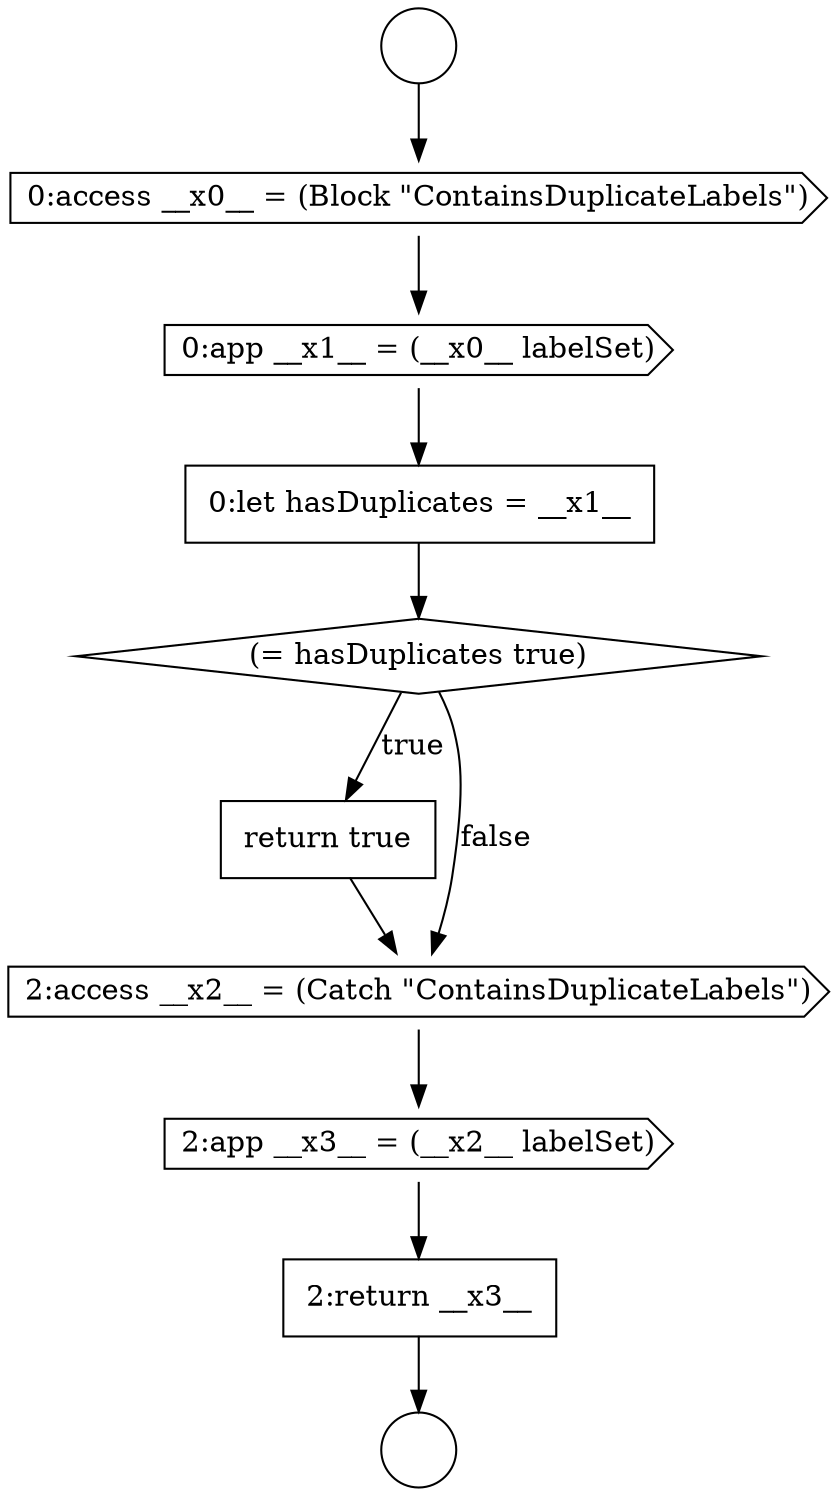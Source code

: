 digraph {
  node7528 [shape=circle label=" " color="black" fillcolor="white" style=filled]
  node7532 [shape=diamond, label=<<font color="black">(= hasDuplicates true)</font>> color="black" fillcolor="white" style=filled]
  node7527 [shape=circle label=" " color="black" fillcolor="white" style=filled]
  node7529 [shape=cds, label=<<font color="black">0:access __x0__ = (Block &quot;ContainsDuplicateLabels&quot;)</font>> color="black" fillcolor="white" style=filled]
  node7530 [shape=cds, label=<<font color="black">0:app __x1__ = (__x0__ labelSet)</font>> color="black" fillcolor="white" style=filled]
  node7531 [shape=none, margin=0, label=<<font color="black">
    <table border="0" cellborder="1" cellspacing="0" cellpadding="10">
      <tr><td align="left">0:let hasDuplicates = __x1__</td></tr>
    </table>
  </font>> color="black" fillcolor="white" style=filled]
  node7533 [shape=none, margin=0, label=<<font color="black">
    <table border="0" cellborder="1" cellspacing="0" cellpadding="10">
      <tr><td align="left">return true</td></tr>
    </table>
  </font>> color="black" fillcolor="white" style=filled]
  node7535 [shape=cds, label=<<font color="black">2:app __x3__ = (__x2__ labelSet)</font>> color="black" fillcolor="white" style=filled]
  node7534 [shape=cds, label=<<font color="black">2:access __x2__ = (Catch &quot;ContainsDuplicateLabels&quot;)</font>> color="black" fillcolor="white" style=filled]
  node7536 [shape=none, margin=0, label=<<font color="black">
    <table border="0" cellborder="1" cellspacing="0" cellpadding="10">
      <tr><td align="left">2:return __x3__</td></tr>
    </table>
  </font>> color="black" fillcolor="white" style=filled]
  node7533 -> node7534 [ color="black"]
  node7534 -> node7535 [ color="black"]
  node7532 -> node7533 [label=<<font color="black">true</font>> color="black"]
  node7532 -> node7534 [label=<<font color="black">false</font>> color="black"]
  node7529 -> node7530 [ color="black"]
  node7536 -> node7528 [ color="black"]
  node7527 -> node7529 [ color="black"]
  node7531 -> node7532 [ color="black"]
  node7535 -> node7536 [ color="black"]
  node7530 -> node7531 [ color="black"]
}
